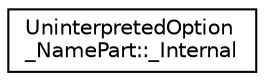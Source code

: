 digraph "类继承关系图"
{
 // LATEX_PDF_SIZE
  edge [fontname="Helvetica",fontsize="10",labelfontname="Helvetica",labelfontsize="10"];
  node [fontname="Helvetica",fontsize="10",shape=record];
  rankdir="LR";
  Node0 [label="UninterpretedOption\l_NamePart::_Internal",height=0.2,width=0.4,color="black", fillcolor="white", style="filled",URL="$classUninterpretedOption__NamePart_1_1__Internal.html",tooltip=" "];
}
